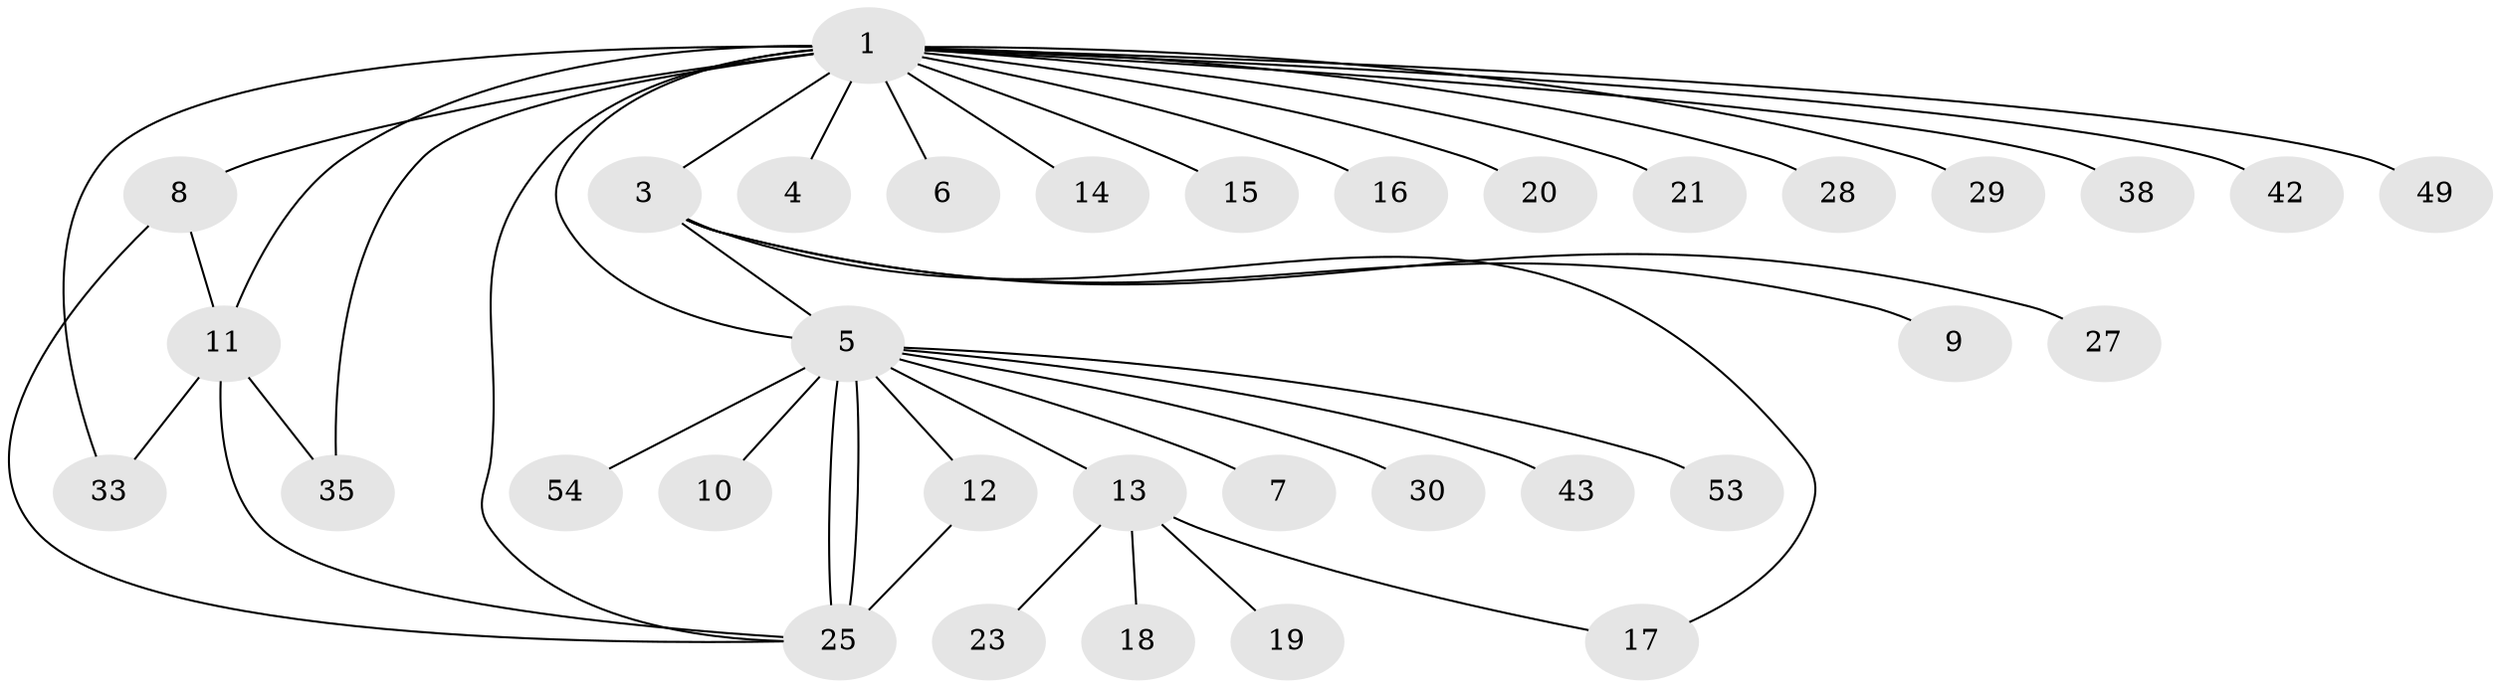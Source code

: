 // original degree distribution, {11: 0.017241379310344827, 13: 0.034482758620689655, 7: 0.017241379310344827, 1: 0.5172413793103449, 2: 0.2413793103448276, 4: 0.05172413793103448, 8: 0.017241379310344827, 5: 0.034482758620689655, 3: 0.06896551724137931}
// Generated by graph-tools (version 1.1) at 2025/18/03/04/25 18:18:09]
// undirected, 34 vertices, 43 edges
graph export_dot {
graph [start="1"]
  node [color=gray90,style=filled];
  1 [super="+2"];
  3 [super="+26+22+34"];
  4;
  5;
  6;
  7 [super="+37"];
  8 [super="+46"];
  9;
  10;
  11 [super="+36+44+45+56"];
  12;
  13;
  14;
  15;
  16;
  17 [super="+24+51+39"];
  18;
  19 [super="+55"];
  20 [super="+32"];
  21;
  23 [super="+48"];
  25 [super="+31"];
  27;
  28;
  29;
  30;
  33 [super="+50"];
  35;
  38;
  42;
  43;
  49;
  53;
  54;
  1 -- 3 [weight=3];
  1 -- 5;
  1 -- 14;
  1 -- 15;
  1 -- 20;
  1 -- 21;
  1 -- 42;
  1 -- 25;
  1 -- 11 [weight=2];
  1 -- 33;
  1 -- 4;
  1 -- 35;
  1 -- 6;
  1 -- 38;
  1 -- 8;
  1 -- 16;
  1 -- 49;
  1 -- 28;
  1 -- 29;
  3 -- 9;
  3 -- 17;
  3 -- 27;
  3 -- 5;
  5 -- 7;
  5 -- 10;
  5 -- 12;
  5 -- 13;
  5 -- 25 [weight=2];
  5 -- 25;
  5 -- 30;
  5 -- 43;
  5 -- 53;
  5 -- 54;
  8 -- 11;
  8 -- 25;
  11 -- 25;
  11 -- 35;
  11 -- 33 [weight=2];
  12 -- 25;
  13 -- 17;
  13 -- 18;
  13 -- 19;
  13 -- 23;
}
